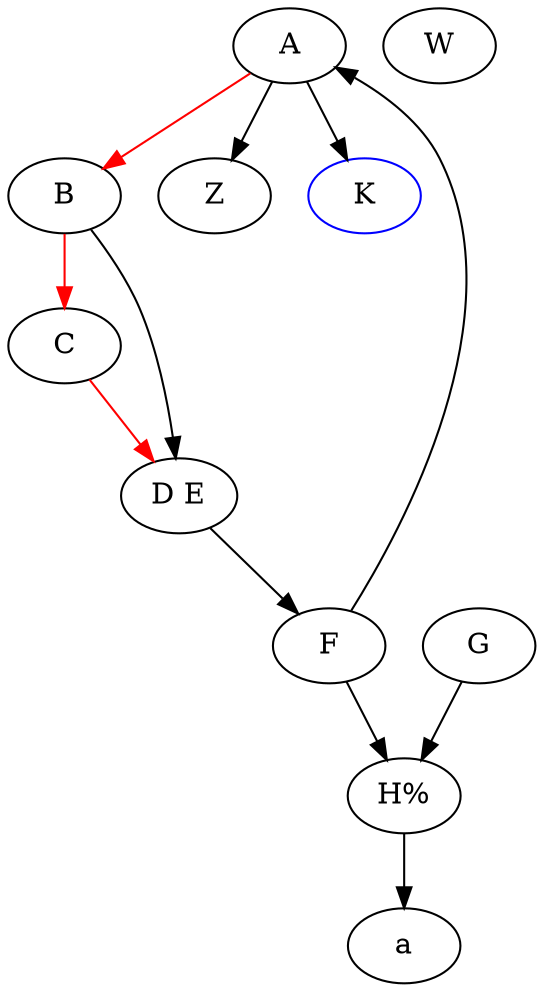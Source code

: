 strict digraph MYNAME{
    A->B -> C -> "D E"[color = "red"] W G -> "H%" /* A -> XXX */ A -> Z
    B -> "D E";"D E" -> F /* MULTILINE A -> W
    COMMENT */ F -> A 
    subgraph {F -> "H%"-> a; K [color = "blue"] A -> K}
}